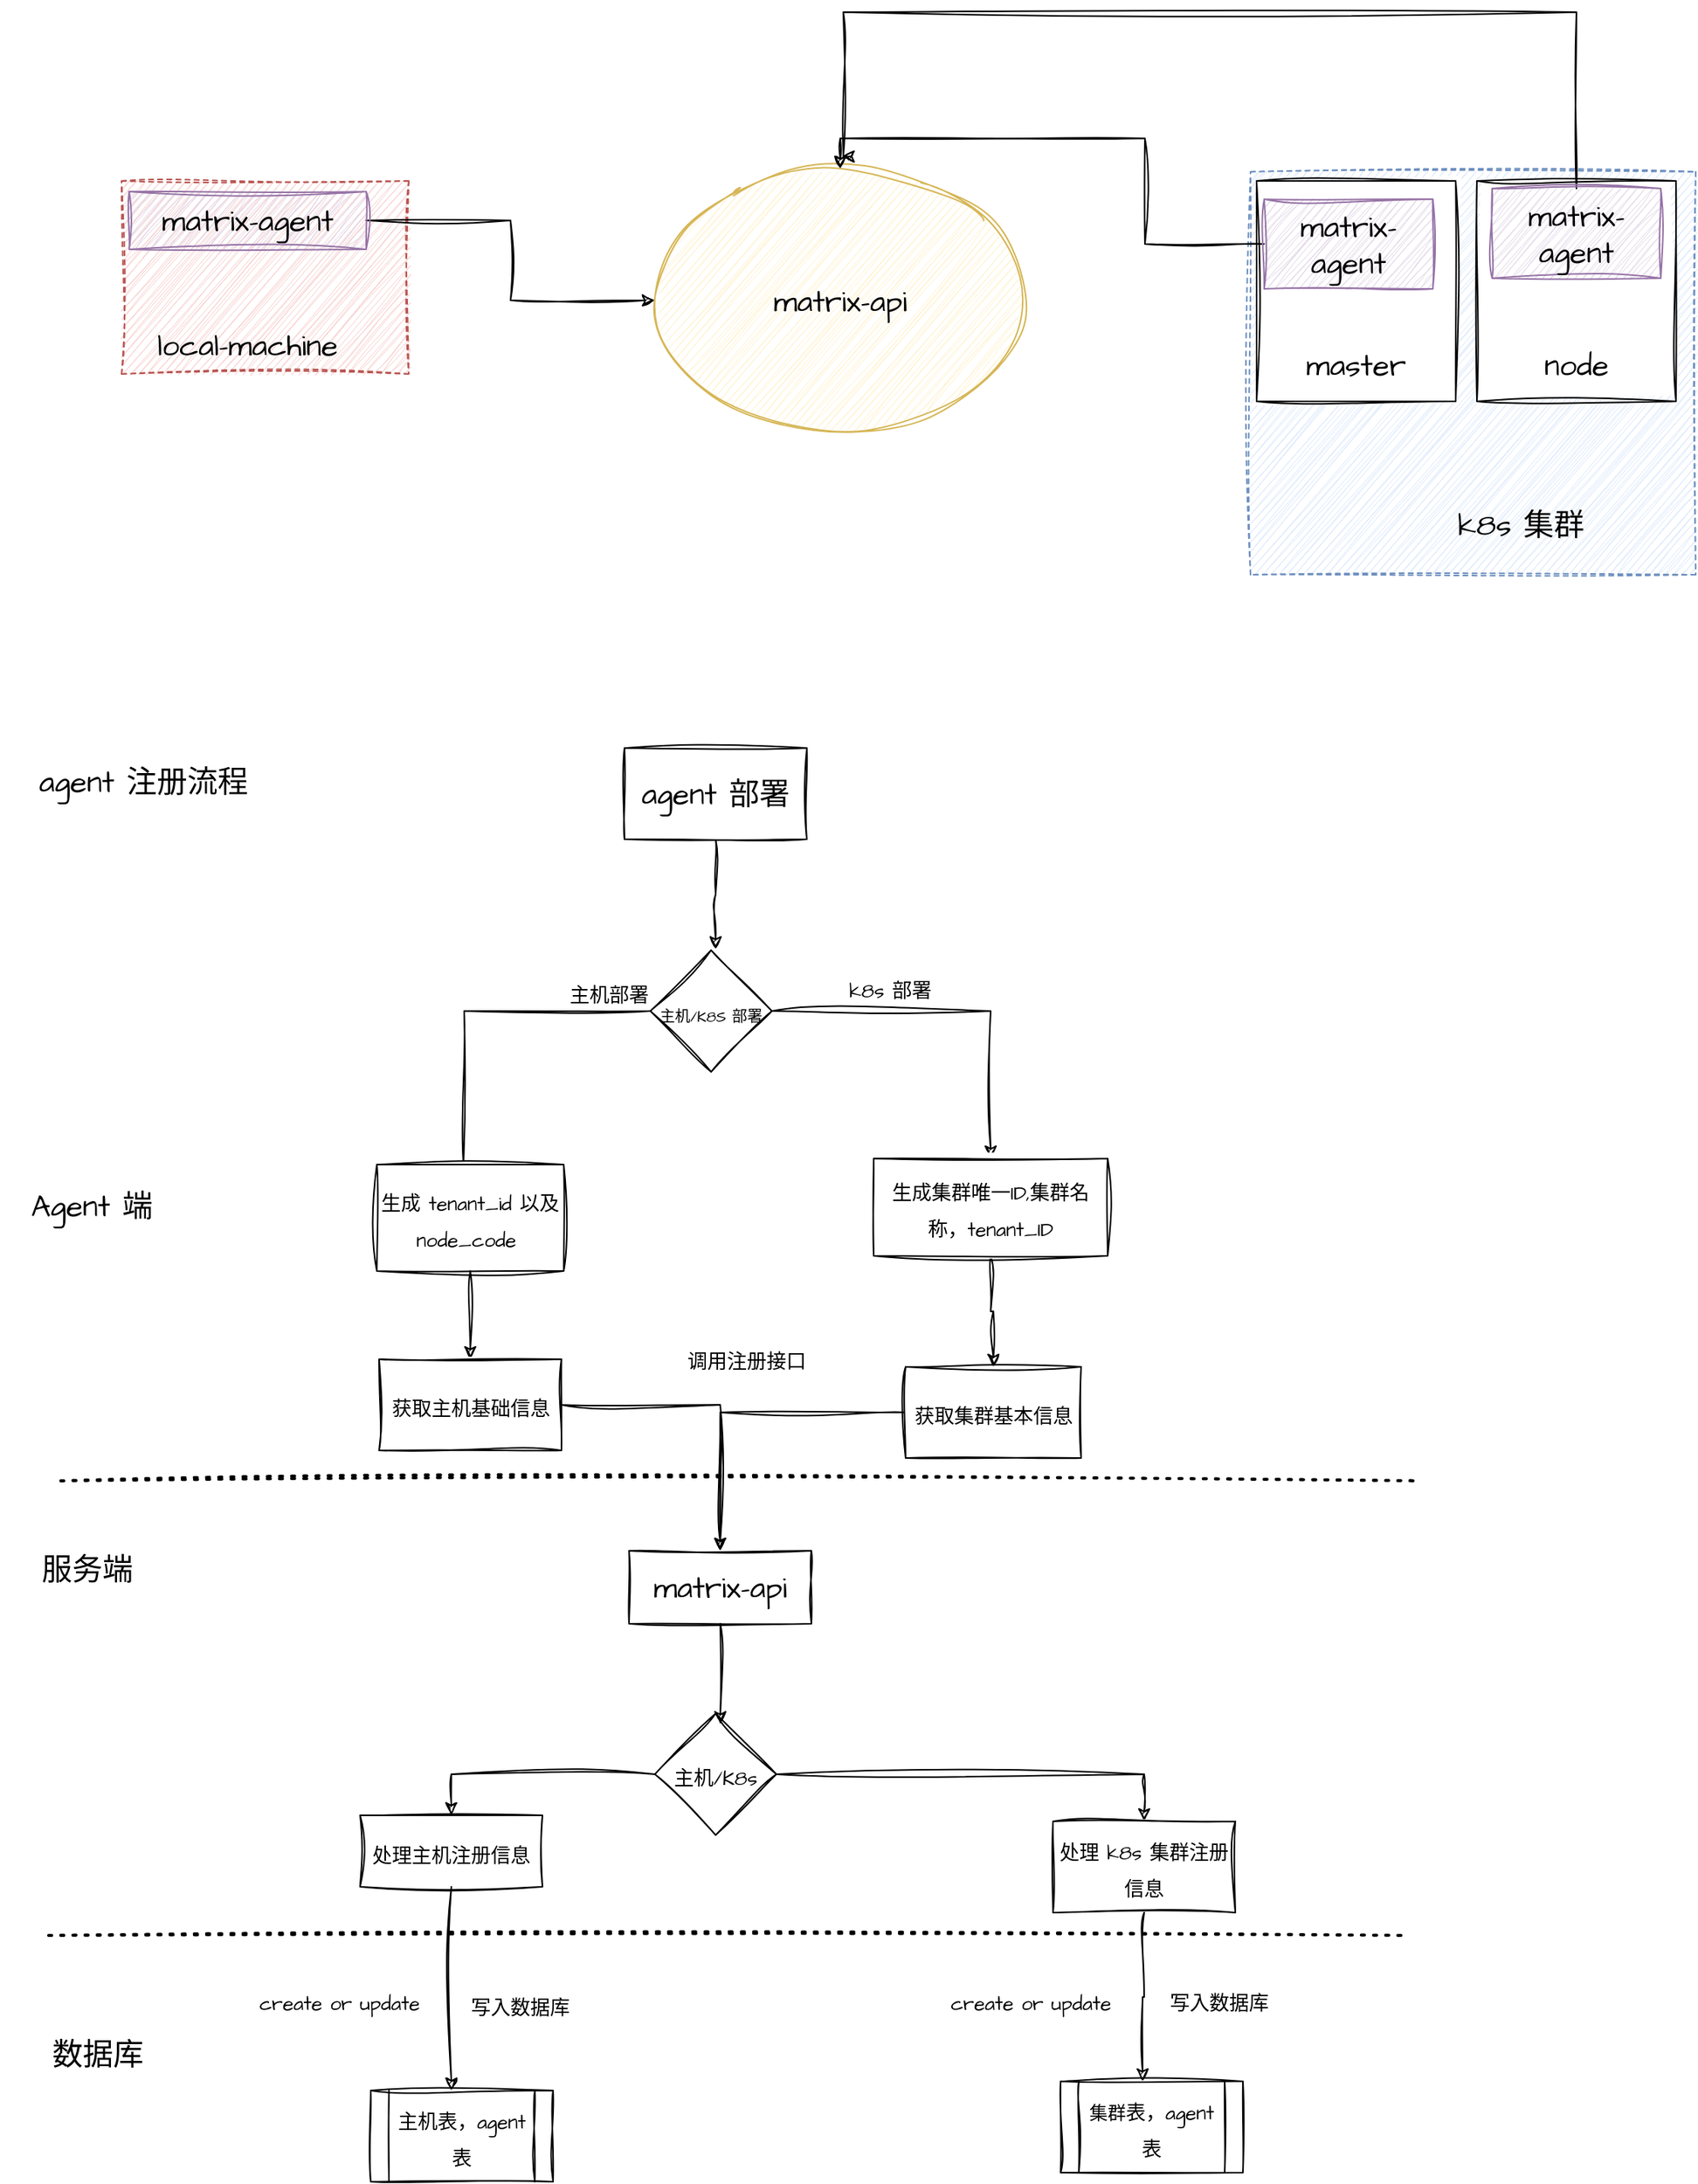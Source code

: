 <mxfile version="22.1.2" type="github">
  <diagram name="第 1 页" id="4uwuD2hsx4K7A9ZD2CZl">
    <mxGraphModel dx="2074" dy="1111" grid="0" gridSize="10" guides="1" tooltips="1" connect="1" arrows="1" fold="1" page="1" pageScale="1" pageWidth="827" pageHeight="1169" background="#FFFFFF" math="0" shadow="0">
      <root>
        <mxCell id="0" />
        <mxCell id="1" parent="0" />
        <mxCell id="kBcE1NXxpyQuwBncW-2d-220" value="" style="rounded=0;whiteSpace=wrap;html=1;sketch=1;hachureGap=4;jiggle=2;curveFitting=1;fontFamily=Architects Daughter;fontSource=https%3A%2F%2Ffonts.googleapis.com%2Fcss%3Ffamily%3DArchitects%2BDaughter;fontSize=20;dashed=1;fillColor=#f8cecc;strokeColor=#b85450;" vertex="1" parent="1">
          <mxGeometry x="80" y="212" width="189" height="127" as="geometry" />
        </mxCell>
        <mxCell id="kBcE1NXxpyQuwBncW-2d-221" value="local-machine&lt;br&gt;" style="text;html=1;strokeColor=none;fillColor=none;align=center;verticalAlign=middle;whiteSpace=wrap;rounded=0;fontSize=20;fontFamily=Architects Daughter;" vertex="1" parent="1">
          <mxGeometry x="89" y="305" width="148" height="30" as="geometry" />
        </mxCell>
        <mxCell id="kBcE1NXxpyQuwBncW-2d-222" value="" style="rounded=0;whiteSpace=wrap;html=1;sketch=1;hachureGap=4;jiggle=2;curveFitting=1;fontFamily=Architects Daughter;fontSource=https%3A%2F%2Ffonts.googleapis.com%2Fcss%3Ffamily%3DArchitects%2BDaughter;fontSize=20;dashed=1;fillColor=#dae8fc;strokeColor=#6c8ebf;" vertex="1" parent="1">
          <mxGeometry x="823" y="206" width="293" height="265" as="geometry" />
        </mxCell>
        <mxCell id="kBcE1NXxpyQuwBncW-2d-223" value="k8s 集群" style="text;html=1;strokeColor=none;fillColor=none;align=center;verticalAlign=middle;whiteSpace=wrap;rounded=0;fontSize=20;fontFamily=Architects Daughter;" vertex="1" parent="1">
          <mxGeometry x="927" y="423" width="148" height="30" as="geometry" />
        </mxCell>
        <mxCell id="kBcE1NXxpyQuwBncW-2d-225" value="matrix-api" style="ellipse;whiteSpace=wrap;html=1;sketch=1;hachureGap=4;jiggle=2;curveFitting=1;fontFamily=Architects Daughter;fontSource=https%3A%2F%2Ffonts.googleapis.com%2Fcss%3Ffamily%3DArchitects%2BDaughter;fontSize=20;fillColor=#fff2cc;strokeColor=#d6b656;" vertex="1" parent="1">
          <mxGeometry x="431" y="204" width="244" height="173" as="geometry" />
        </mxCell>
        <mxCell id="kBcE1NXxpyQuwBncW-2d-227" value="&lt;br&gt;&lt;br&gt;&lt;br&gt;&lt;br&gt;master" style="rounded=0;whiteSpace=wrap;html=1;sketch=1;hachureGap=4;jiggle=2;curveFitting=1;fontFamily=Architects Daughter;fontSource=https%3A%2F%2Ffonts.googleapis.com%2Fcss%3Ffamily%3DArchitects%2BDaughter;fontSize=20;" vertex="1" parent="1">
          <mxGeometry x="827" y="212" width="131" height="145" as="geometry" />
        </mxCell>
        <mxCell id="kBcE1NXxpyQuwBncW-2d-228" value="&lt;br&gt;&lt;br&gt;&lt;br&gt;&lt;br&gt;node" style="rounded=0;whiteSpace=wrap;html=1;sketch=1;hachureGap=4;jiggle=2;curveFitting=1;fontFamily=Architects Daughter;fontSource=https%3A%2F%2Ffonts.googleapis.com%2Fcss%3Ffamily%3DArchitects%2BDaughter;fontSize=20;" vertex="1" parent="1">
          <mxGeometry x="972" y="212" width="131" height="145" as="geometry" />
        </mxCell>
        <mxCell id="kBcE1NXxpyQuwBncW-2d-232" style="edgeStyle=orthogonalEdgeStyle;rounded=0;sketch=1;hachureGap=4;jiggle=2;curveFitting=1;orthogonalLoop=1;jettySize=auto;html=1;fontFamily=Architects Daughter;fontSource=https%3A%2F%2Ffonts.googleapis.com%2Fcss%3Ffamily%3DArchitects%2BDaughter;fontSize=16;" edge="1" parent="1" source="kBcE1NXxpyQuwBncW-2d-229" target="kBcE1NXxpyQuwBncW-2d-225">
          <mxGeometry relative="1" as="geometry" />
        </mxCell>
        <mxCell id="kBcE1NXxpyQuwBncW-2d-229" value="matrix-agent" style="rounded=0;whiteSpace=wrap;html=1;sketch=1;hachureGap=4;jiggle=2;curveFitting=1;fontFamily=Architects Daughter;fontSource=https%3A%2F%2Ffonts.googleapis.com%2Fcss%3Ffamily%3DArchitects%2BDaughter;fontSize=20;fillColor=#e1d5e7;strokeColor=#9673a6;" vertex="1" parent="1">
          <mxGeometry x="85" y="219" width="156" height="38" as="geometry" />
        </mxCell>
        <mxCell id="kBcE1NXxpyQuwBncW-2d-233" style="edgeStyle=orthogonalEdgeStyle;rounded=0;sketch=1;hachureGap=4;jiggle=2;curveFitting=1;orthogonalLoop=1;jettySize=auto;html=1;entryX=0.5;entryY=0;entryDx=0;entryDy=0;fontFamily=Architects Daughter;fontSource=https%3A%2F%2Ffonts.googleapis.com%2Fcss%3Ffamily%3DArchitects%2BDaughter;fontSize=16;" edge="1" parent="1" source="kBcE1NXxpyQuwBncW-2d-230" target="kBcE1NXxpyQuwBncW-2d-225">
          <mxGeometry relative="1" as="geometry" />
        </mxCell>
        <mxCell id="kBcE1NXxpyQuwBncW-2d-230" value="matrix-agent" style="rounded=0;whiteSpace=wrap;html=1;sketch=1;hachureGap=4;jiggle=2;curveFitting=1;fontFamily=Architects Daughter;fontSource=https%3A%2F%2Ffonts.googleapis.com%2Fcss%3Ffamily%3DArchitects%2BDaughter;fontSize=20;fillColor=#e1d5e7;strokeColor=#9673a6;" vertex="1" parent="1">
          <mxGeometry x="832" y="224" width="111" height="59" as="geometry" />
        </mxCell>
        <mxCell id="kBcE1NXxpyQuwBncW-2d-235" style="edgeStyle=orthogonalEdgeStyle;rounded=0;sketch=1;hachureGap=4;jiggle=2;curveFitting=1;orthogonalLoop=1;jettySize=auto;html=1;fontFamily=Architects Daughter;fontSource=https%3A%2F%2Ffonts.googleapis.com%2Fcss%3Ffamily%3DArchitects%2BDaughter;fontSize=16;" edge="1" parent="1" source="kBcE1NXxpyQuwBncW-2d-231">
          <mxGeometry relative="1" as="geometry">
            <mxPoint x="554" y="196" as="targetPoint" />
            <Array as="points">
              <mxPoint x="1038" y="101" />
              <mxPoint x="555" y="101" />
            </Array>
          </mxGeometry>
        </mxCell>
        <mxCell id="kBcE1NXxpyQuwBncW-2d-231" value="matrix-agent" style="rounded=0;whiteSpace=wrap;html=1;sketch=1;hachureGap=4;jiggle=2;curveFitting=1;fontFamily=Architects Daughter;fontSource=https%3A%2F%2Ffonts.googleapis.com%2Fcss%3Ffamily%3DArchitects%2BDaughter;fontSize=20;fillColor=#e1d5e7;strokeColor=#9673a6;" vertex="1" parent="1">
          <mxGeometry x="982" y="217" width="111" height="59" as="geometry" />
        </mxCell>
        <mxCell id="kBcE1NXxpyQuwBncW-2d-238" style="edgeStyle=orthogonalEdgeStyle;rounded=0;sketch=1;hachureGap=4;jiggle=2;curveFitting=1;orthogonalLoop=1;jettySize=auto;html=1;fontFamily=Architects Daughter;fontSource=https%3A%2F%2Ffonts.googleapis.com%2Fcss%3Ffamily%3DArchitects%2BDaughter;fontSize=16;" edge="1" parent="1" source="kBcE1NXxpyQuwBncW-2d-236">
          <mxGeometry relative="1" as="geometry">
            <mxPoint x="471" y="717.348" as="targetPoint" />
          </mxGeometry>
        </mxCell>
        <mxCell id="kBcE1NXxpyQuwBncW-2d-236" value="agent 部署" style="rounded=0;whiteSpace=wrap;html=1;sketch=1;hachureGap=4;jiggle=2;curveFitting=1;fontFamily=Architects Daughter;fontSource=https%3A%2F%2Ffonts.googleapis.com%2Fcss%3Ffamily%3DArchitects%2BDaughter;fontSize=20;" vertex="1" parent="1">
          <mxGeometry x="411" y="585" width="120" height="60" as="geometry" />
        </mxCell>
        <mxCell id="kBcE1NXxpyQuwBncW-2d-237" value="agent 注册流程" style="text;html=1;strokeColor=none;fillColor=none;align=center;verticalAlign=middle;whiteSpace=wrap;rounded=0;fontSize=20;fontFamily=Architects Daughter;" vertex="1" parent="1">
          <mxGeometry y="592" width="189" height="30" as="geometry" />
        </mxCell>
        <mxCell id="kBcE1NXxpyQuwBncW-2d-242" value="" style="edgeStyle=orthogonalEdgeStyle;rounded=0;sketch=1;hachureGap=4;jiggle=2;curveFitting=1;orthogonalLoop=1;jettySize=auto;html=1;fontFamily=Architects Daughter;fontSource=https%3A%2F%2Ffonts.googleapis.com%2Fcss%3Ffamily%3DArchitects%2BDaughter;fontSize=16;" edge="1" parent="1" source="kBcE1NXxpyQuwBncW-2d-239">
          <mxGeometry relative="1" as="geometry">
            <mxPoint x="305" y="865" as="targetPoint" />
          </mxGeometry>
        </mxCell>
        <mxCell id="kBcE1NXxpyQuwBncW-2d-247" style="edgeStyle=orthogonalEdgeStyle;rounded=0;sketch=1;hachureGap=4;jiggle=2;curveFitting=1;orthogonalLoop=1;jettySize=auto;html=1;fontFamily=Architects Daughter;fontSource=https%3A%2F%2Ffonts.googleapis.com%2Fcss%3Ffamily%3DArchitects%2BDaughter;fontSize=16;entryX=0.5;entryY=0;entryDx=0;entryDy=0;" edge="1" parent="1" source="kBcE1NXxpyQuwBncW-2d-239" target="kBcE1NXxpyQuwBncW-2d-262">
          <mxGeometry relative="1" as="geometry">
            <mxPoint x="685" y="732" as="targetPoint" />
          </mxGeometry>
        </mxCell>
        <mxCell id="kBcE1NXxpyQuwBncW-2d-239" value="&lt;font style=&quot;font-size: 10px;&quot;&gt;主机/K8S 部署&lt;/font&gt;" style="rhombus;whiteSpace=wrap;html=1;sketch=1;hachureGap=4;jiggle=2;curveFitting=1;fontFamily=Architects Daughter;fontSource=https%3A%2F%2Ffonts.googleapis.com%2Fcss%3Ffamily%3DArchitects%2BDaughter;fontSize=20;" vertex="1" parent="1">
          <mxGeometry x="428" y="718" width="80" height="80" as="geometry" />
        </mxCell>
        <mxCell id="kBcE1NXxpyQuwBncW-2d-245" value="&lt;span style=&quot;font-size: 13px;&quot;&gt;主机部署&lt;/span&gt;" style="text;strokeColor=none;align=center;fillColor=none;html=1;verticalAlign=middle;whiteSpace=wrap;rounded=0;fontSize=20;fontFamily=Architects Daughter;" vertex="1" parent="1">
          <mxGeometry x="371" y="730" width="60" height="30" as="geometry" />
        </mxCell>
        <mxCell id="kBcE1NXxpyQuwBncW-2d-246" value="&lt;span style=&quot;font-size: 13px;&quot;&gt;k8s 部署&lt;/span&gt;" style="text;strokeColor=none;align=center;fillColor=none;html=1;verticalAlign=middle;whiteSpace=wrap;rounded=0;fontSize=20;fontFamily=Architects Daughter;" vertex="1" parent="1">
          <mxGeometry x="556" y="724" width="60" height="36" as="geometry" />
        </mxCell>
        <mxCell id="kBcE1NXxpyQuwBncW-2d-271" style="edgeStyle=orthogonalEdgeStyle;rounded=0;sketch=1;hachureGap=4;jiggle=2;curveFitting=1;orthogonalLoop=1;jettySize=auto;html=1;fontFamily=Architects Daughter;fontSource=https%3A%2F%2Ffonts.googleapis.com%2Fcss%3Ffamily%3DArchitects%2BDaughter;fontSize=16;" edge="1" parent="1" source="kBcE1NXxpyQuwBncW-2d-251" target="kBcE1NXxpyQuwBncW-2d-270">
          <mxGeometry relative="1" as="geometry" />
        </mxCell>
        <mxCell id="kBcE1NXxpyQuwBncW-2d-251" value="&lt;font style=&quot;font-size: 13px;&quot;&gt;生成 tenant_id 以及 node_code&amp;nbsp;&lt;/font&gt;" style="whiteSpace=wrap;html=1;sketch=1;hachureGap=4;jiggle=2;curveFitting=1;fontFamily=Architects Daughter;fontSource=https%3A%2F%2Ffonts.googleapis.com%2Fcss%3Ffamily%3DArchitects%2BDaughter;fontSize=20;" vertex="1" parent="1">
          <mxGeometry x="248" y="859" width="123" height="70" as="geometry" />
        </mxCell>
        <mxCell id="kBcE1NXxpyQuwBncW-2d-253" value="matrix-api" style="whiteSpace=wrap;html=1;sketch=1;hachureGap=4;jiggle=2;curveFitting=1;fontFamily=Architects Daughter;fontSource=https%3A%2F%2Ffonts.googleapis.com%2Fcss%3Ffamily%3DArchitects%2BDaughter;fontSize=20;" vertex="1" parent="1">
          <mxGeometry x="414" y="1113" width="120" height="48" as="geometry" />
        </mxCell>
        <mxCell id="kBcE1NXxpyQuwBncW-2d-261" value="&lt;font style=&quot;font-size: 13px;&quot;&gt;调用注册接口&lt;/font&gt;" style="text;html=1;align=center;verticalAlign=middle;resizable=0;points=[];autosize=1;strokeColor=none;fillColor=none;fontSize=20;fontFamily=Architects Daughter;" vertex="1" parent="1">
          <mxGeometry x="443" y="968" width="96" height="36" as="geometry" />
        </mxCell>
        <mxCell id="kBcE1NXxpyQuwBncW-2d-269" style="edgeStyle=orthogonalEdgeStyle;rounded=0;sketch=1;hachureGap=4;jiggle=2;curveFitting=1;orthogonalLoop=1;jettySize=auto;html=1;fontFamily=Architects Daughter;fontSource=https%3A%2F%2Ffonts.googleapis.com%2Fcss%3Ffamily%3DArchitects%2BDaughter;fontSize=16;" edge="1" parent="1" source="kBcE1NXxpyQuwBncW-2d-262" target="kBcE1NXxpyQuwBncW-2d-268">
          <mxGeometry relative="1" as="geometry" />
        </mxCell>
        <mxCell id="kBcE1NXxpyQuwBncW-2d-262" value="&lt;font style=&quot;font-size: 13px;&quot;&gt;生成集群唯一ID,集群名称，tenant_ID&lt;/font&gt;" style="whiteSpace=wrap;html=1;sketch=1;hachureGap=4;jiggle=2;curveFitting=1;fontFamily=Architects Daughter;fontSource=https%3A%2F%2Ffonts.googleapis.com%2Fcss%3Ffamily%3DArchitects%2BDaughter;fontSize=20;" vertex="1" parent="1">
          <mxGeometry x="575" y="855" width="154" height="64" as="geometry" />
        </mxCell>
        <mxCell id="kBcE1NXxpyQuwBncW-2d-277" style="edgeStyle=orthogonalEdgeStyle;rounded=0;sketch=1;hachureGap=4;jiggle=2;curveFitting=1;orthogonalLoop=1;jettySize=auto;html=1;entryX=0.5;entryY=0;entryDx=0;entryDy=0;fontFamily=Architects Daughter;fontSource=https%3A%2F%2Ffonts.googleapis.com%2Fcss%3Ffamily%3DArchitects%2BDaughter;fontSize=16;" edge="1" parent="1" source="kBcE1NXxpyQuwBncW-2d-268" target="kBcE1NXxpyQuwBncW-2d-253">
          <mxGeometry relative="1" as="geometry" />
        </mxCell>
        <mxCell id="kBcE1NXxpyQuwBncW-2d-268" value="&lt;font style=&quot;font-size: 13px;&quot;&gt;获取集群基本信息&lt;/font&gt;" style="whiteSpace=wrap;html=1;sketch=1;hachureGap=4;jiggle=2;curveFitting=1;fontFamily=Architects Daughter;fontSource=https%3A%2F%2Ffonts.googleapis.com%2Fcss%3Ffamily%3DArchitects%2BDaughter;fontSize=20;" vertex="1" parent="1">
          <mxGeometry x="596" y="992" width="115.5" height="60" as="geometry" />
        </mxCell>
        <mxCell id="kBcE1NXxpyQuwBncW-2d-274" style="edgeStyle=orthogonalEdgeStyle;rounded=0;sketch=1;hachureGap=4;jiggle=2;curveFitting=1;orthogonalLoop=1;jettySize=auto;html=1;entryX=0.5;entryY=0;entryDx=0;entryDy=0;fontFamily=Architects Daughter;fontSource=https%3A%2F%2Ffonts.googleapis.com%2Fcss%3Ffamily%3DArchitects%2BDaughter;fontSize=16;" edge="1" parent="1" source="kBcE1NXxpyQuwBncW-2d-270" target="kBcE1NXxpyQuwBncW-2d-253">
          <mxGeometry relative="1" as="geometry" />
        </mxCell>
        <mxCell id="kBcE1NXxpyQuwBncW-2d-270" value="&lt;span style=&quot;font-size: 13px;&quot;&gt;获取主机基础信息&lt;/span&gt;" style="whiteSpace=wrap;html=1;sketch=1;hachureGap=4;jiggle=2;curveFitting=1;fontFamily=Architects Daughter;fontSource=https%3A%2F%2Ffonts.googleapis.com%2Fcss%3Ffamily%3DArchitects%2BDaughter;fontSize=20;" vertex="1" parent="1">
          <mxGeometry x="249.5" y="987" width="120" height="60" as="geometry" />
        </mxCell>
        <mxCell id="kBcE1NXxpyQuwBncW-2d-292" style="edgeStyle=orthogonalEdgeStyle;rounded=0;sketch=1;hachureGap=4;jiggle=2;curveFitting=1;orthogonalLoop=1;jettySize=auto;html=1;entryX=0.5;entryY=0;entryDx=0;entryDy=0;fontFamily=Architects Daughter;fontSource=https%3A%2F%2Ffonts.googleapis.com%2Fcss%3Ffamily%3DArchitects%2BDaughter;fontSize=16;" edge="1" parent="1" source="kBcE1NXxpyQuwBncW-2d-278" target="kBcE1NXxpyQuwBncW-2d-290">
          <mxGeometry relative="1" as="geometry" />
        </mxCell>
        <mxCell id="kBcE1NXxpyQuwBncW-2d-294" style="edgeStyle=orthogonalEdgeStyle;rounded=0;sketch=1;hachureGap=4;jiggle=2;curveFitting=1;orthogonalLoop=1;jettySize=auto;html=1;entryX=0.5;entryY=0;entryDx=0;entryDy=0;fontFamily=Architects Daughter;fontSource=https%3A%2F%2Ffonts.googleapis.com%2Fcss%3Ffamily%3DArchitects%2BDaughter;fontSize=16;" edge="1" parent="1" source="kBcE1NXxpyQuwBncW-2d-278" target="kBcE1NXxpyQuwBncW-2d-293">
          <mxGeometry relative="1" as="geometry" />
        </mxCell>
        <mxCell id="kBcE1NXxpyQuwBncW-2d-278" value="&lt;font style=&quot;font-size: 13px;&quot;&gt;主机/K8s&lt;/font&gt;" style="rhombus;whiteSpace=wrap;html=1;sketch=1;hachureGap=4;jiggle=2;curveFitting=1;fontFamily=Architects Daughter;fontSource=https%3A%2F%2Ffonts.googleapis.com%2Fcss%3Ffamily%3DArchitects%2BDaughter;fontSize=20;" vertex="1" parent="1">
          <mxGeometry x="431" y="1220" width="80" height="80" as="geometry" />
        </mxCell>
        <mxCell id="kBcE1NXxpyQuwBncW-2d-279" style="edgeStyle=orthogonalEdgeStyle;rounded=0;sketch=1;hachureGap=4;jiggle=2;curveFitting=1;orthogonalLoop=1;jettySize=auto;html=1;entryX=0.538;entryY=0.088;entryDx=0;entryDy=0;entryPerimeter=0;fontFamily=Architects Daughter;fontSource=https%3A%2F%2Ffonts.googleapis.com%2Fcss%3Ffamily%3DArchitects%2BDaughter;fontSize=16;" edge="1" parent="1" source="kBcE1NXxpyQuwBncW-2d-253" target="kBcE1NXxpyQuwBncW-2d-278">
          <mxGeometry relative="1" as="geometry" />
        </mxCell>
        <mxCell id="kBcE1NXxpyQuwBncW-2d-281" value="" style="endArrow=none;dashed=1;html=1;dashPattern=1 3;strokeWidth=2;rounded=0;sketch=1;hachureGap=4;jiggle=2;curveFitting=1;fontFamily=Architects Daughter;fontSource=https%3A%2F%2Ffonts.googleapis.com%2Fcss%3Ffamily%3DArchitects%2BDaughter;fontSize=16;" edge="1" parent="1">
          <mxGeometry width="50" height="50" relative="1" as="geometry">
            <mxPoint x="40" y="1067" as="sourcePoint" />
            <mxPoint x="935" y="1067" as="targetPoint" />
          </mxGeometry>
        </mxCell>
        <mxCell id="kBcE1NXxpyQuwBncW-2d-282" value="Agent 端" style="text;html=1;align=center;verticalAlign=middle;resizable=0;points=[];autosize=1;strokeColor=none;fillColor=none;fontSize=20;fontFamily=Architects Daughter;" vertex="1" parent="1">
          <mxGeometry x="11" y="868" width="98" height="36" as="geometry" />
        </mxCell>
        <mxCell id="kBcE1NXxpyQuwBncW-2d-283" value="服务端" style="text;html=1;align=center;verticalAlign=middle;resizable=0;points=[];autosize=1;strokeColor=none;fillColor=none;fontSize=20;fontFamily=Architects Daughter;" vertex="1" parent="1">
          <mxGeometry x="18" y="1107" width="78" height="36" as="geometry" />
        </mxCell>
        <mxCell id="kBcE1NXxpyQuwBncW-2d-284" value="" style="endArrow=none;dashed=1;html=1;dashPattern=1 3;strokeWidth=2;rounded=0;sketch=1;hachureGap=4;jiggle=2;curveFitting=1;fontFamily=Architects Daughter;fontSource=https%3A%2F%2Ffonts.googleapis.com%2Fcss%3Ffamily%3DArchitects%2BDaughter;fontSize=16;" edge="1" parent="1">
          <mxGeometry width="50" height="50" relative="1" as="geometry">
            <mxPoint x="32" y="1366" as="sourcePoint" />
            <mxPoint x="927" y="1366" as="targetPoint" />
          </mxGeometry>
        </mxCell>
        <mxCell id="kBcE1NXxpyQuwBncW-2d-285" value="数据库" style="text;html=1;align=center;verticalAlign=middle;resizable=0;points=[];autosize=1;strokeColor=none;fillColor=none;fontSize=20;fontFamily=Architects Daughter;" vertex="1" parent="1">
          <mxGeometry x="25" y="1426" width="78" height="36" as="geometry" />
        </mxCell>
        <mxCell id="kBcE1NXxpyQuwBncW-2d-288" value="&lt;font style=&quot;font-size: 13px;&quot;&gt;主机表，agent 表&lt;/font&gt;" style="shape=process;whiteSpace=wrap;html=1;backgroundOutline=1;sketch=1;hachureGap=4;jiggle=2;curveFitting=1;fontFamily=Architects Daughter;fontSource=https%3A%2F%2Ffonts.googleapis.com%2Fcss%3Ffamily%3DArchitects%2BDaughter;fontSize=20;" vertex="1" parent="1">
          <mxGeometry x="244" y="1468" width="120" height="60" as="geometry" />
        </mxCell>
        <mxCell id="kBcE1NXxpyQuwBncW-2d-289" value="&lt;font style=&quot;font-size: 12px;&quot;&gt;集群&lt;/font&gt;&lt;font style=&quot;font-size: 13px;&quot;&gt;表，agent 表&lt;/font&gt;" style="shape=process;whiteSpace=wrap;html=1;backgroundOutline=1;sketch=1;hachureGap=4;jiggle=2;curveFitting=1;fontFamily=Architects Daughter;fontSource=https%3A%2F%2Ffonts.googleapis.com%2Fcss%3Ffamily%3DArchitects%2BDaughter;fontSize=20;" vertex="1" parent="1">
          <mxGeometry x="698" y="1462" width="120" height="60" as="geometry" />
        </mxCell>
        <mxCell id="kBcE1NXxpyQuwBncW-2d-290" value="&lt;font style=&quot;font-size: 13px;&quot;&gt;处理主机注册信息&lt;/font&gt;" style="whiteSpace=wrap;html=1;sketch=1;hachureGap=4;jiggle=2;curveFitting=1;fontFamily=Architects Daughter;fontSource=https%3A%2F%2Ffonts.googleapis.com%2Fcss%3Ffamily%3DArchitects%2BDaughter;fontSize=20;" vertex="1" parent="1">
          <mxGeometry x="237" y="1287" width="120" height="47" as="geometry" />
        </mxCell>
        <mxCell id="kBcE1NXxpyQuwBncW-2d-293" value="&lt;span style=&quot;font-size: 13px;&quot;&gt;处理 k8s 集群注册信息&lt;/span&gt;" style="whiteSpace=wrap;html=1;sketch=1;hachureGap=4;jiggle=2;curveFitting=1;fontFamily=Architects Daughter;fontSource=https%3A%2F%2Ffonts.googleapis.com%2Fcss%3Ffamily%3DArchitects%2BDaughter;fontSize=20;" vertex="1" parent="1">
          <mxGeometry x="693" y="1291" width="120" height="60" as="geometry" />
        </mxCell>
        <mxCell id="kBcE1NXxpyQuwBncW-2d-295" style="edgeStyle=orthogonalEdgeStyle;rounded=0;sketch=1;hachureGap=4;jiggle=2;curveFitting=1;orthogonalLoop=1;jettySize=auto;html=1;entryX=0.442;entryY=0;entryDx=0;entryDy=0;entryPerimeter=0;fontFamily=Architects Daughter;fontSource=https%3A%2F%2Ffonts.googleapis.com%2Fcss%3Ffamily%3DArchitects%2BDaughter;fontSize=16;" edge="1" parent="1" source="kBcE1NXxpyQuwBncW-2d-290" target="kBcE1NXxpyQuwBncW-2d-288">
          <mxGeometry relative="1" as="geometry" />
        </mxCell>
        <mxCell id="kBcE1NXxpyQuwBncW-2d-296" style="edgeStyle=orthogonalEdgeStyle;rounded=0;sketch=1;hachureGap=4;jiggle=2;curveFitting=1;orthogonalLoop=1;jettySize=auto;html=1;entryX=0.45;entryY=0;entryDx=0;entryDy=0;entryPerimeter=0;fontFamily=Architects Daughter;fontSource=https%3A%2F%2Ffonts.googleapis.com%2Fcss%3Ffamily%3DArchitects%2BDaughter;fontSize=16;" edge="1" parent="1" source="kBcE1NXxpyQuwBncW-2d-293" target="kBcE1NXxpyQuwBncW-2d-289">
          <mxGeometry relative="1" as="geometry" />
        </mxCell>
        <mxCell id="kBcE1NXxpyQuwBncW-2d-297" value="&lt;font style=&quot;font-size: 13px;&quot;&gt;写入数据库&lt;/font&gt;" style="text;html=1;align=center;verticalAlign=middle;resizable=0;points=[];autosize=1;strokeColor=none;fillColor=none;fontSize=20;fontFamily=Architects Daughter;" vertex="1" parent="1">
          <mxGeometry x="300" y="1393" width="83" height="36" as="geometry" />
        </mxCell>
        <mxCell id="kBcE1NXxpyQuwBncW-2d-298" value="&lt;font style=&quot;font-size: 13px;&quot;&gt;写入数据库&lt;/font&gt;" style="text;html=1;align=center;verticalAlign=middle;resizable=0;points=[];autosize=1;strokeColor=none;fillColor=none;fontSize=20;fontFamily=Architects Daughter;" vertex="1" parent="1">
          <mxGeometry x="760" y="1390" width="83" height="36" as="geometry" />
        </mxCell>
        <mxCell id="kBcE1NXxpyQuwBncW-2d-300" value="&lt;span style=&quot;font-size: 13px;&quot;&gt;create or update&lt;/span&gt;" style="text;html=1;align=center;verticalAlign=middle;resizable=0;points=[];autosize=1;strokeColor=none;fillColor=none;fontSize=20;fontFamily=Architects Daughter;" vertex="1" parent="1">
          <mxGeometry x="616" y="1390" width="124" height="36" as="geometry" />
        </mxCell>
        <mxCell id="kBcE1NXxpyQuwBncW-2d-301" value="&lt;span style=&quot;font-size: 13px;&quot;&gt;create or update&lt;/span&gt;" style="text;html=1;align=center;verticalAlign=middle;resizable=0;points=[];autosize=1;strokeColor=none;fillColor=none;fontSize=20;fontFamily=Architects Daughter;" vertex="1" parent="1">
          <mxGeometry x="161" y="1390" width="124" height="36" as="geometry" />
        </mxCell>
      </root>
    </mxGraphModel>
  </diagram>
</mxfile>

